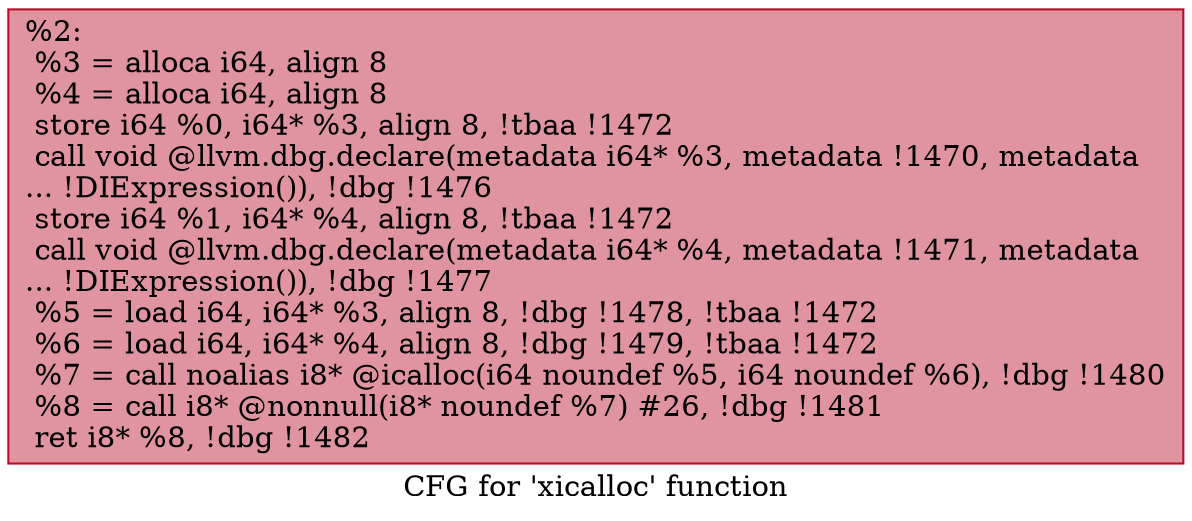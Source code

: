 digraph "CFG for 'xicalloc' function" {
	label="CFG for 'xicalloc' function";

	Node0xf450f0 [shape=record,color="#b70d28ff", style=filled, fillcolor="#b70d2870",label="{%2:\l  %3 = alloca i64, align 8\l  %4 = alloca i64, align 8\l  store i64 %0, i64* %3, align 8, !tbaa !1472\l  call void @llvm.dbg.declare(metadata i64* %3, metadata !1470, metadata\l... !DIExpression()), !dbg !1476\l  store i64 %1, i64* %4, align 8, !tbaa !1472\l  call void @llvm.dbg.declare(metadata i64* %4, metadata !1471, metadata\l... !DIExpression()), !dbg !1477\l  %5 = load i64, i64* %3, align 8, !dbg !1478, !tbaa !1472\l  %6 = load i64, i64* %4, align 8, !dbg !1479, !tbaa !1472\l  %7 = call noalias i8* @icalloc(i64 noundef %5, i64 noundef %6), !dbg !1480\l  %8 = call i8* @nonnull(i8* noundef %7) #26, !dbg !1481\l  ret i8* %8, !dbg !1482\l}"];
}
